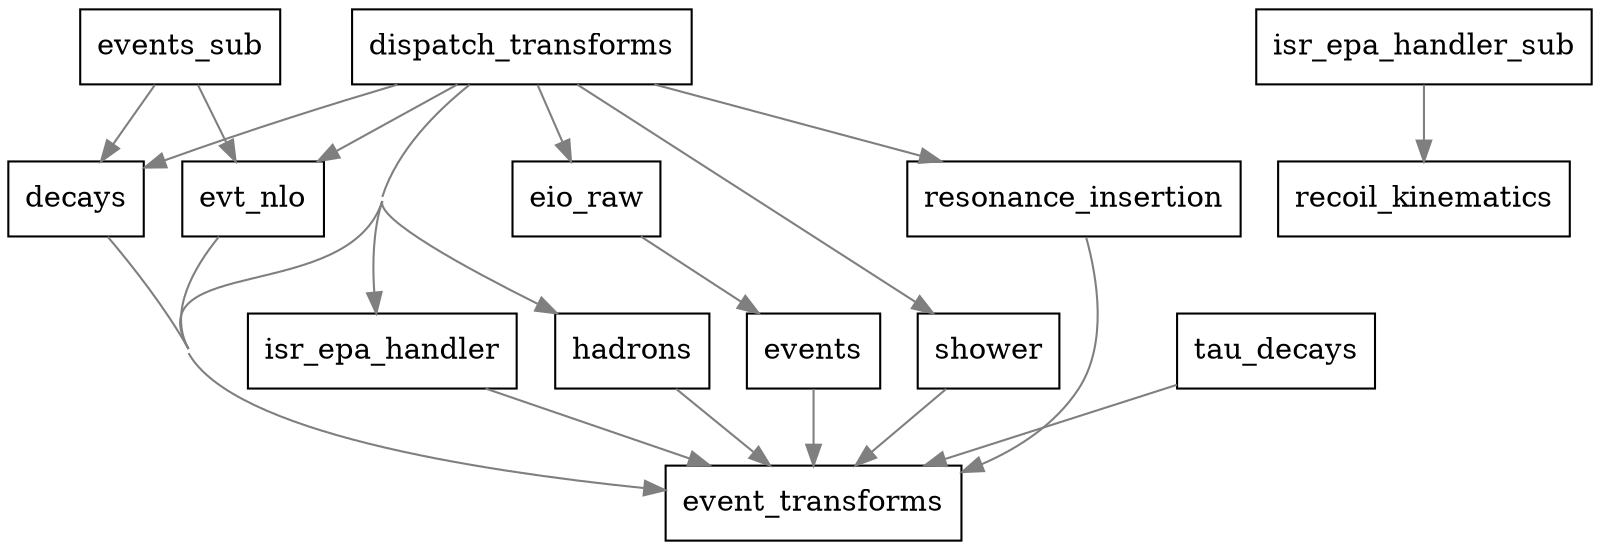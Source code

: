 
digraph G {
concentrate=true
splines=true
node[shape=record,style=filled,fillcolor=white]
edge[color=gray50]
dispatch_transforms -> evt_nlo
events_sub -> evt_nlo
isr_epa_handler_sub -> recoil_kinematics
isr_epa_handler -> event_transforms
evt_nlo -> event_transforms
hadrons -> event_transforms
dispatch_transforms -> decays
dispatch_transforms -> isr_epa_handler
eio_raw -> events
dispatch_transforms -> event_transforms
decays -> event_transforms
dispatch_transforms -> shower
events -> event_transforms
dispatch_transforms -> resonance_insertion
dispatch_transforms -> hadrons
dispatch_transforms -> eio_raw
resonance_insertion -> event_transforms
events_sub -> decays
tau_decays -> event_transforms
shower -> event_transforms
 }

